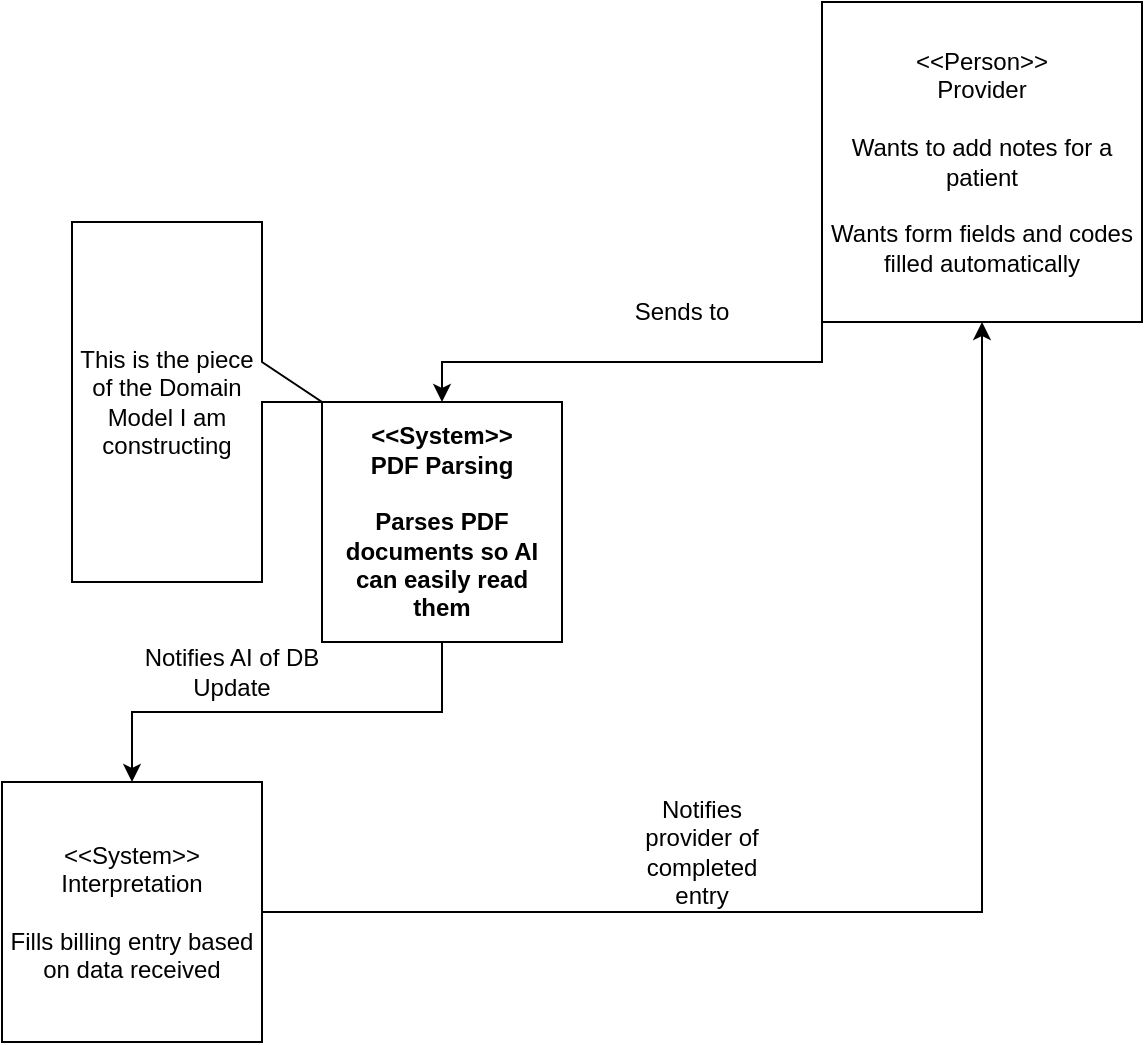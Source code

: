<mxfile version="24.2.3" type="device">
  <diagram name="Page-1" id="POVSPA9YHGugkE-1P2fP">
    <mxGraphModel dx="1014" dy="666" grid="1" gridSize="10" guides="1" tooltips="1" connect="1" arrows="1" fold="1" page="1" pageScale="1" pageWidth="850" pageHeight="1100" math="0" shadow="0">
      <root>
        <mxCell id="0" />
        <mxCell id="1" parent="0" />
        <mxCell id="ixsWBhXA_DZxbiGwg1I6-7" style="edgeStyle=orthogonalEdgeStyle;rounded=0;orthogonalLoop=1;jettySize=auto;html=1;exitX=0.5;exitY=1;exitDx=0;exitDy=0;entryX=0.5;entryY=0;entryDx=0;entryDy=0;" edge="1" parent="1" source="ixsWBhXA_DZxbiGwg1I6-1" target="ixsWBhXA_DZxbiGwg1I6-5">
          <mxGeometry relative="1" as="geometry" />
        </mxCell>
        <mxCell id="ixsWBhXA_DZxbiGwg1I6-1" value="&amp;lt;&amp;lt;System&amp;gt;&amp;gt;&lt;div&gt;PDF Parsing&lt;/div&gt;&lt;div&gt;&lt;br&gt;&lt;/div&gt;&lt;div&gt;Parses PDF documents so AI can easily read them&lt;/div&gt;" style="whiteSpace=wrap;html=1;aspect=fixed;fontStyle=1" vertex="1" parent="1">
          <mxGeometry x="340" y="260" width="120" height="120" as="geometry" />
        </mxCell>
        <mxCell id="ixsWBhXA_DZxbiGwg1I6-4" style="edgeStyle=orthogonalEdgeStyle;rounded=0;orthogonalLoop=1;jettySize=auto;html=1;exitX=0;exitY=1;exitDx=0;exitDy=0;" edge="1" parent="1" source="ixsWBhXA_DZxbiGwg1I6-2" target="ixsWBhXA_DZxbiGwg1I6-1">
          <mxGeometry relative="1" as="geometry" />
        </mxCell>
        <mxCell id="ixsWBhXA_DZxbiGwg1I6-2" value="&amp;lt;&amp;lt;Person&amp;gt;&amp;gt;&lt;div&gt;Provider&lt;/div&gt;&lt;div&gt;&lt;br&gt;&lt;/div&gt;&lt;div&gt;Wants to add notes for a patient&lt;/div&gt;&lt;div&gt;&lt;br&gt;&lt;/div&gt;&lt;div&gt;Wants form fields and codes filled automatically&lt;/div&gt;" style="whiteSpace=wrap;html=1;aspect=fixed;" vertex="1" parent="1">
          <mxGeometry x="590" y="60" width="160" height="160" as="geometry" />
        </mxCell>
        <mxCell id="ixsWBhXA_DZxbiGwg1I6-10" style="edgeStyle=orthogonalEdgeStyle;rounded=0;orthogonalLoop=1;jettySize=auto;html=1;exitX=1;exitY=0.5;exitDx=0;exitDy=0;entryX=0.5;entryY=1;entryDx=0;entryDy=0;" edge="1" parent="1" source="ixsWBhXA_DZxbiGwg1I6-5" target="ixsWBhXA_DZxbiGwg1I6-2">
          <mxGeometry relative="1" as="geometry" />
        </mxCell>
        <mxCell id="ixsWBhXA_DZxbiGwg1I6-5" value="&amp;lt;&amp;lt;System&amp;gt;&amp;gt;&lt;div&gt;Interpretation&lt;/div&gt;&lt;div&gt;&lt;br&gt;&lt;/div&gt;&lt;div&gt;Fills billing entry based on data received&lt;/div&gt;" style="whiteSpace=wrap;html=1;aspect=fixed;" vertex="1" parent="1">
          <mxGeometry x="180" y="450" width="130" height="130" as="geometry" />
        </mxCell>
        <mxCell id="ixsWBhXA_DZxbiGwg1I6-9" value="This is the piece of the Domain Model I am constructing" style="shape=callout;whiteSpace=wrap;html=1;perimeter=calloutPerimeter;direction=north;" vertex="1" parent="1">
          <mxGeometry x="215" y="170" width="125" height="180" as="geometry" />
        </mxCell>
        <mxCell id="ixsWBhXA_DZxbiGwg1I6-11" value="Notifies provider of completed entry" style="text;html=1;align=center;verticalAlign=middle;whiteSpace=wrap;rounded=0;" vertex="1" parent="1">
          <mxGeometry x="500" y="470" width="60" height="30" as="geometry" />
        </mxCell>
        <mxCell id="ixsWBhXA_DZxbiGwg1I6-12" value="Sends to" style="text;html=1;align=center;verticalAlign=middle;whiteSpace=wrap;rounded=0;" vertex="1" parent="1">
          <mxGeometry x="490" y="200" width="60" height="30" as="geometry" />
        </mxCell>
        <mxCell id="ixsWBhXA_DZxbiGwg1I6-15" value="Notifies AI of DB Update" style="text;html=1;align=center;verticalAlign=middle;whiteSpace=wrap;rounded=0;" vertex="1" parent="1">
          <mxGeometry x="250" y="380" width="90" height="30" as="geometry" />
        </mxCell>
      </root>
    </mxGraphModel>
  </diagram>
</mxfile>
